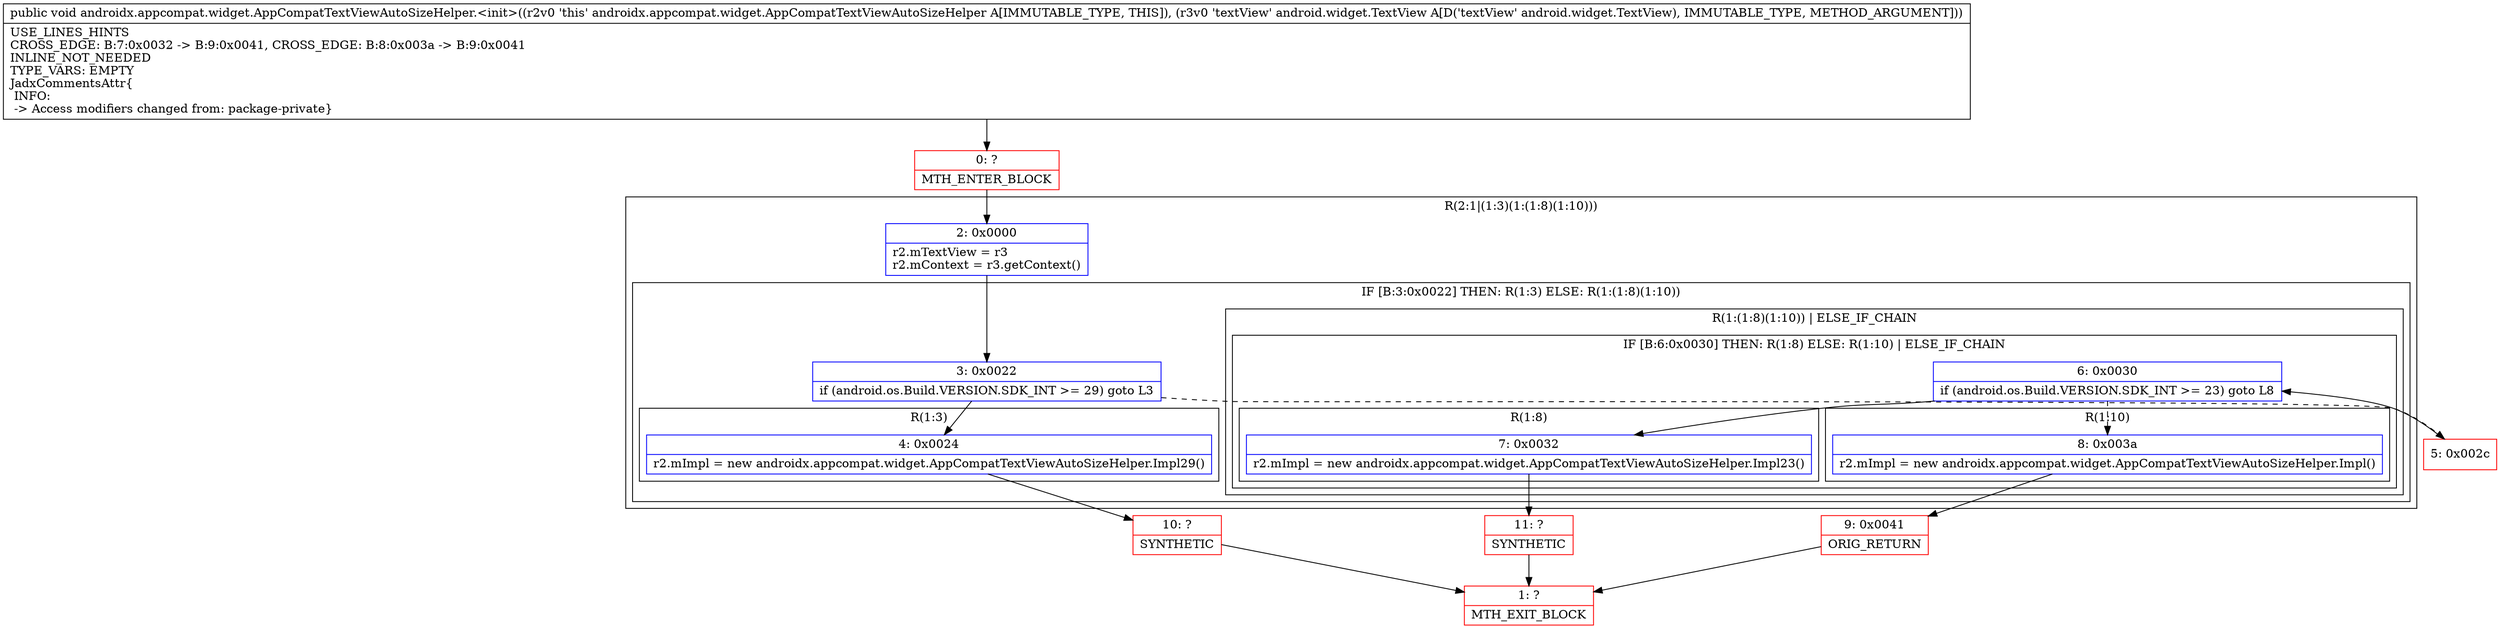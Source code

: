 digraph "CFG forandroidx.appcompat.widget.AppCompatTextViewAutoSizeHelper.\<init\>(Landroid\/widget\/TextView;)V" {
subgraph cluster_Region_1080735321 {
label = "R(2:1|(1:3)(1:(1:8)(1:10)))";
node [shape=record,color=blue];
Node_2 [shape=record,label="{2\:\ 0x0000|r2.mTextView = r3\lr2.mContext = r3.getContext()\l}"];
subgraph cluster_IfRegion_847669962 {
label = "IF [B:3:0x0022] THEN: R(1:3) ELSE: R(1:(1:8)(1:10))";
node [shape=record,color=blue];
Node_3 [shape=record,label="{3\:\ 0x0022|if (android.os.Build.VERSION.SDK_INT \>= 29) goto L3\l}"];
subgraph cluster_Region_1225631266 {
label = "R(1:3)";
node [shape=record,color=blue];
Node_4 [shape=record,label="{4\:\ 0x0024|r2.mImpl = new androidx.appcompat.widget.AppCompatTextViewAutoSizeHelper.Impl29()\l}"];
}
subgraph cluster_Region_1753169177 {
label = "R(1:(1:8)(1:10)) | ELSE_IF_CHAIN\l";
node [shape=record,color=blue];
subgraph cluster_IfRegion_2100467249 {
label = "IF [B:6:0x0030] THEN: R(1:8) ELSE: R(1:10) | ELSE_IF_CHAIN\l";
node [shape=record,color=blue];
Node_6 [shape=record,label="{6\:\ 0x0030|if (android.os.Build.VERSION.SDK_INT \>= 23) goto L8\l}"];
subgraph cluster_Region_2095276903 {
label = "R(1:8)";
node [shape=record,color=blue];
Node_7 [shape=record,label="{7\:\ 0x0032|r2.mImpl = new androidx.appcompat.widget.AppCompatTextViewAutoSizeHelper.Impl23()\l}"];
}
subgraph cluster_Region_1492907631 {
label = "R(1:10)";
node [shape=record,color=blue];
Node_8 [shape=record,label="{8\:\ 0x003a|r2.mImpl = new androidx.appcompat.widget.AppCompatTextViewAutoSizeHelper.Impl()\l}"];
}
}
}
}
}
Node_0 [shape=record,color=red,label="{0\:\ ?|MTH_ENTER_BLOCK\l}"];
Node_10 [shape=record,color=red,label="{10\:\ ?|SYNTHETIC\l}"];
Node_1 [shape=record,color=red,label="{1\:\ ?|MTH_EXIT_BLOCK\l}"];
Node_5 [shape=record,color=red,label="{5\:\ 0x002c}"];
Node_11 [shape=record,color=red,label="{11\:\ ?|SYNTHETIC\l}"];
Node_9 [shape=record,color=red,label="{9\:\ 0x0041|ORIG_RETURN\l}"];
MethodNode[shape=record,label="{public void androidx.appcompat.widget.AppCompatTextViewAutoSizeHelper.\<init\>((r2v0 'this' androidx.appcompat.widget.AppCompatTextViewAutoSizeHelper A[IMMUTABLE_TYPE, THIS]), (r3v0 'textView' android.widget.TextView A[D('textView' android.widget.TextView), IMMUTABLE_TYPE, METHOD_ARGUMENT]))  | USE_LINES_HINTS\lCROSS_EDGE: B:7:0x0032 \-\> B:9:0x0041, CROSS_EDGE: B:8:0x003a \-\> B:9:0x0041\lINLINE_NOT_NEEDED\lTYPE_VARS: EMPTY\lJadxCommentsAttr\{\l INFO: \l \-\> Access modifiers changed from: package\-private\}\l}"];
MethodNode -> Node_0;Node_2 -> Node_3;
Node_3 -> Node_4;
Node_3 -> Node_5[style=dashed];
Node_4 -> Node_10;
Node_6 -> Node_7;
Node_6 -> Node_8[style=dashed];
Node_7 -> Node_11;
Node_8 -> Node_9;
Node_0 -> Node_2;
Node_10 -> Node_1;
Node_5 -> Node_6;
Node_11 -> Node_1;
Node_9 -> Node_1;
}

